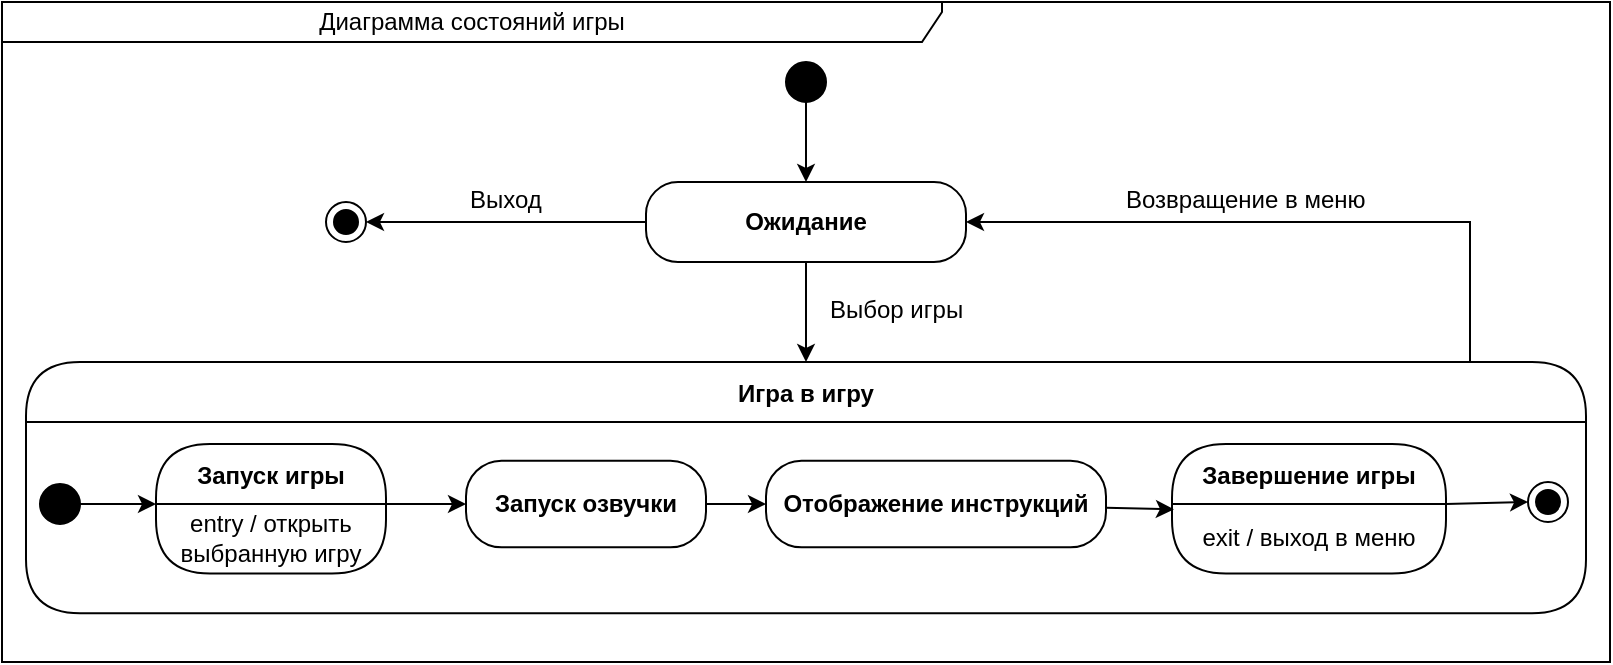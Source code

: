 <mxfile version="24.5.3" type="device">
  <diagram name="Страница — 1" id="9dMryDGolmIHkA8rjv3Z">
    <mxGraphModel dx="1195" dy="703" grid="1" gridSize="10" guides="1" tooltips="1" connect="1" arrows="1" fold="1" page="1" pageScale="1" pageWidth="827" pageHeight="1169" math="0" shadow="0">
      <root>
        <mxCell id="0" />
        <mxCell id="1" parent="0" />
        <mxCell id="fTKeF0bk5vQ_l1pzsn3M-2" style="edgeStyle=orthogonalEdgeStyle;rounded=0;orthogonalLoop=1;jettySize=auto;html=1;entryX=0.5;entryY=0;entryDx=0;entryDy=0;" parent="1" source="fTKeF0bk5vQ_l1pzsn3M-3" target="fTKeF0bk5vQ_l1pzsn3M-5" edge="1">
          <mxGeometry relative="1" as="geometry" />
        </mxCell>
        <mxCell id="fTKeF0bk5vQ_l1pzsn3M-3" value="" style="ellipse;fillColor=strokeColor;html=1;" parent="1" vertex="1">
          <mxGeometry x="404" y="50" width="20" height="20" as="geometry" />
        </mxCell>
        <mxCell id="fTKeF0bk5vQ_l1pzsn3M-4" style="edgeStyle=orthogonalEdgeStyle;rounded=0;orthogonalLoop=1;jettySize=auto;html=1;entryX=0.5;entryY=0;entryDx=0;entryDy=0;exitX=0.5;exitY=1;exitDx=0;exitDy=0;" parent="1" source="fTKeF0bk5vQ_l1pzsn3M-5" target="fTKeF0bk5vQ_l1pzsn3M-11" edge="1">
          <mxGeometry relative="1" as="geometry">
            <mxPoint x="380.705" y="126.46" as="targetPoint" />
          </mxGeometry>
        </mxCell>
        <mxCell id="fTKeF0bk5vQ_l1pzsn3M-5" value="&lt;b&gt;Ожидание&lt;/b&gt;" style="rounded=1;whiteSpace=wrap;html=1;arcSize=40;fontColor=#000000;fillColor=none;strokeColor=#000000;" parent="1" vertex="1">
          <mxGeometry x="334" y="110" width="160" height="40" as="geometry" />
        </mxCell>
        <mxCell id="fTKeF0bk5vQ_l1pzsn3M-6" style="edgeStyle=orthogonalEdgeStyle;rounded=0;orthogonalLoop=1;jettySize=auto;html=1;exitX=0;exitY=0.5;exitDx=0;exitDy=0;entryX=1;entryY=0.5;entryDx=0;entryDy=0;" parent="1" source="fTKeF0bk5vQ_l1pzsn3M-5" target="fTKeF0bk5vQ_l1pzsn3M-24" edge="1">
          <mxGeometry relative="1" as="geometry">
            <mxPoint x="446" y="537" as="sourcePoint" />
            <mxPoint x="144" y="160" as="targetPoint" />
          </mxGeometry>
        </mxCell>
        <mxCell id="fTKeF0bk5vQ_l1pzsn3M-7" value="&lt;div style=&quot;text-align: center;&quot;&gt;Выбор игры&lt;/div&gt;" style="text;whiteSpace=wrap;html=1;" parent="1" vertex="1">
          <mxGeometry x="424" y="160" width="80" height="20" as="geometry" />
        </mxCell>
        <mxCell id="fTKeF0bk5vQ_l1pzsn3M-8" value="" style="group" parent="1" vertex="1" connectable="0">
          <mxGeometry x="24" y="200" width="780" height="125.59" as="geometry" />
        </mxCell>
        <mxCell id="fTKeF0bk5vQ_l1pzsn3M-9" value="Запуск игры" style="swimlane;fontStyle=1;align=center;verticalAlign=middle;childLayout=stackLayout;horizontal=1;startSize=30;horizontalStack=0;resizeParent=0;resizeLast=1;container=0;fontColor=#000000;collapsible=0;rounded=1;arcSize=30;strokeColor=#000000;fillColor=none;swimlaneFillColor=none;dropTarget=0;" parent="fTKeF0bk5vQ_l1pzsn3M-8" vertex="1">
          <mxGeometry x="65" y="41" width="115" height="64.71" as="geometry" />
        </mxCell>
        <mxCell id="fTKeF0bk5vQ_l1pzsn3M-10" value="&lt;font color=&quot;#000000&quot;&gt;entry / открыть выбранную&amp;nbsp;&lt;/font&gt;&lt;span style=&quot;background-color: initial;&quot;&gt;игру&lt;/span&gt;" style="text;html=1;align=center;verticalAlign=middle;spacingLeft=4;spacingRight=4;whiteSpace=wrap;overflow=hidden;rotatable=0;fontColor=default;labelBackgroundColor=none;" parent="fTKeF0bk5vQ_l1pzsn3M-9" vertex="1">
          <mxGeometry y="30" width="115" height="34.71" as="geometry" />
        </mxCell>
        <mxCell id="fTKeF0bk5vQ_l1pzsn3M-11" value="Игра в игру" style="swimlane;fontStyle=1;align=center;verticalAlign=middle;childLayout=stackLayout;horizontal=1;startSize=30;horizontalStack=0;resizeParent=0;resizeLast=1;container=0;fontColor=#000000;collapsible=0;rounded=1;arcSize=30;strokeColor=#000000;fillColor=none;swimlaneFillColor=none;dropTarget=0;" parent="fTKeF0bk5vQ_l1pzsn3M-8" vertex="1">
          <mxGeometry width="780" height="125.59" as="geometry" />
        </mxCell>
        <mxCell id="fTKeF0bk5vQ_l1pzsn3M-12" value="" style="rounded=0;orthogonalLoop=1;jettySize=auto;html=1;exitX=1;exitY=0;exitDx=0;exitDy=0;" parent="fTKeF0bk5vQ_l1pzsn3M-8" source="fTKeF0bk5vQ_l1pzsn3M-10" target="fTKeF0bk5vQ_l1pzsn3M-19" edge="1">
          <mxGeometry relative="1" as="geometry">
            <mxPoint x="149.45" y="72.345" as="sourcePoint" />
          </mxGeometry>
        </mxCell>
        <mxCell id="fTKeF0bk5vQ_l1pzsn3M-13" style="rounded=0;orthogonalLoop=1;jettySize=auto;html=1;entryX=0;entryY=0;entryDx=0;entryDy=0;" parent="fTKeF0bk5vQ_l1pzsn3M-8" source="fTKeF0bk5vQ_l1pzsn3M-14" target="fTKeF0bk5vQ_l1pzsn3M-10" edge="1">
          <mxGeometry relative="1" as="geometry">
            <mxPoint x="47.95" y="72.345" as="targetPoint" />
          </mxGeometry>
        </mxCell>
        <mxCell id="fTKeF0bk5vQ_l1pzsn3M-14" value="" style="ellipse;fillColor=strokeColor;html=1;container=0;" parent="fTKeF0bk5vQ_l1pzsn3M-8" vertex="1">
          <mxGeometry x="7" y="61.0" width="20" height="20" as="geometry" />
        </mxCell>
        <mxCell id="fTKeF0bk5vQ_l1pzsn3M-15" style="rounded=0;orthogonalLoop=1;jettySize=auto;html=1;entryX=0;entryY=0.5;entryDx=0;entryDy=0;exitX=1;exitY=0;exitDx=0;exitDy=0;" parent="fTKeF0bk5vQ_l1pzsn3M-8" source="fTKeF0bk5vQ_l1pzsn3M-22" target="fTKeF0bk5vQ_l1pzsn3M-20" edge="1">
          <mxGeometry relative="1" as="geometry">
            <mxPoint x="676.45" y="72.355" as="sourcePoint" />
          </mxGeometry>
        </mxCell>
        <mxCell id="fTKeF0bk5vQ_l1pzsn3M-16" style="rounded=0;orthogonalLoop=1;jettySize=auto;html=1;entryX=0.007;entryY=0.077;entryDx=0;entryDy=0;entryPerimeter=0;" parent="fTKeF0bk5vQ_l1pzsn3M-8" source="fTKeF0bk5vQ_l1pzsn3M-17" target="fTKeF0bk5vQ_l1pzsn3M-22" edge="1">
          <mxGeometry relative="1" as="geometry" />
        </mxCell>
        <mxCell id="fTKeF0bk5vQ_l1pzsn3M-17" value="&lt;span style=&quot;font-weight: 700; text-wrap: nowrap;&quot;&gt;Отображение инструкций&lt;/span&gt;" style="rounded=1;whiteSpace=wrap;html=1;fillColor=none;arcSize=41;container=0;" parent="fTKeF0bk5vQ_l1pzsn3M-8" vertex="1">
          <mxGeometry x="370.0" y="49.33" width="170" height="43.35" as="geometry" />
        </mxCell>
        <mxCell id="fTKeF0bk5vQ_l1pzsn3M-18" style="edgeStyle=orthogonalEdgeStyle;rounded=0;orthogonalLoop=1;jettySize=auto;html=1;entryX=0;entryY=0.5;entryDx=0;entryDy=0;" parent="fTKeF0bk5vQ_l1pzsn3M-8" source="fTKeF0bk5vQ_l1pzsn3M-19" target="fTKeF0bk5vQ_l1pzsn3M-17" edge="1">
          <mxGeometry relative="1" as="geometry" />
        </mxCell>
        <mxCell id="fTKeF0bk5vQ_l1pzsn3M-19" value="&lt;span style=&quot;font-weight: 700; text-wrap: nowrap;&quot;&gt;Запуск озвучки&lt;/span&gt;" style="rounded=1;whiteSpace=wrap;html=1;fillColor=none;arcSize=41;container=0;" parent="fTKeF0bk5vQ_l1pzsn3M-8" vertex="1">
          <mxGeometry x="220" y="49.33" width="120" height="43.35" as="geometry" />
        </mxCell>
        <mxCell id="fTKeF0bk5vQ_l1pzsn3M-20" value="" style="ellipse;html=1;shape=endState;fillColor=strokeColor;container=0;" parent="fTKeF0bk5vQ_l1pzsn3M-8" vertex="1">
          <mxGeometry x="751.0" y="60.0" width="20" height="20" as="geometry" />
        </mxCell>
        <mxCell id="fTKeF0bk5vQ_l1pzsn3M-21" value="Завершение игры" style="swimlane;fontStyle=1;align=center;verticalAlign=middle;childLayout=stackLayout;horizontal=1;startSize=30;horizontalStack=0;resizeParent=0;resizeLast=1;container=0;fontColor=#000000;collapsible=0;rounded=1;arcSize=30;strokeColor=#000000;fillColor=none;swimlaneFillColor=none;dropTarget=0;" parent="fTKeF0bk5vQ_l1pzsn3M-8" vertex="1">
          <mxGeometry x="573" y="41" width="137" height="64.71" as="geometry" />
        </mxCell>
        <mxCell id="fTKeF0bk5vQ_l1pzsn3M-22" value="&lt;font color=&quot;#000000&quot;&gt;exit / выход в меню&lt;/font&gt;" style="text;html=1;align=center;verticalAlign=middle;spacingLeft=4;spacingRight=4;whiteSpace=wrap;overflow=hidden;rotatable=0;fontColor=default;labelBackgroundColor=none;" parent="fTKeF0bk5vQ_l1pzsn3M-21" vertex="1">
          <mxGeometry y="30" width="137" height="34.71" as="geometry" />
        </mxCell>
        <mxCell id="fTKeF0bk5vQ_l1pzsn3M-23" style="edgeStyle=orthogonalEdgeStyle;rounded=0;orthogonalLoop=1;jettySize=auto;html=1;entryX=1;entryY=0.5;entryDx=0;entryDy=0;" parent="1" target="fTKeF0bk5vQ_l1pzsn3M-5" edge="1">
          <mxGeometry relative="1" as="geometry">
            <mxPoint x="746" y="200" as="sourcePoint" />
            <mxPoint x="584" y="440" as="targetPoint" />
            <Array as="points">
              <mxPoint x="746" y="130" />
            </Array>
          </mxGeometry>
        </mxCell>
        <mxCell id="fTKeF0bk5vQ_l1pzsn3M-24" value="" style="ellipse;html=1;shape=endState;fillColor=strokeColor;fontColor=#000000;strokeColor=#000000;container=0;" parent="1" vertex="1">
          <mxGeometry x="174" y="120" width="20" height="20" as="geometry" />
        </mxCell>
        <mxCell id="fTKeF0bk5vQ_l1pzsn3M-25" value="&lt;div style=&quot;text-align: center;&quot;&gt;Выход&lt;/div&gt;" style="text;whiteSpace=wrap;html=1;" parent="1" vertex="1">
          <mxGeometry x="244" y="105" width="60" height="15" as="geometry" />
        </mxCell>
        <mxCell id="m1Fys0qqwNj2tCUQ9v-S-1" value="Диаграмма состояний игры" style="shape=umlFrame;whiteSpace=wrap;html=1;pointerEvents=0;recursiveResize=0;container=1;collapsible=0;width=470;height=20;" parent="1" vertex="1">
          <mxGeometry x="12" y="20" width="804" height="330" as="geometry" />
        </mxCell>
        <mxCell id="fTKeF0bk5vQ_l1pzsn3M-26" value="&lt;div style=&quot;text-align: center;&quot;&gt;Возвращение в меню&lt;/div&gt;" style="text;whiteSpace=wrap;html=1;" parent="m1Fys0qqwNj2tCUQ9v-S-1" vertex="1">
          <mxGeometry x="560" y="85" width="140" height="15" as="geometry" />
        </mxCell>
      </root>
    </mxGraphModel>
  </diagram>
</mxfile>
